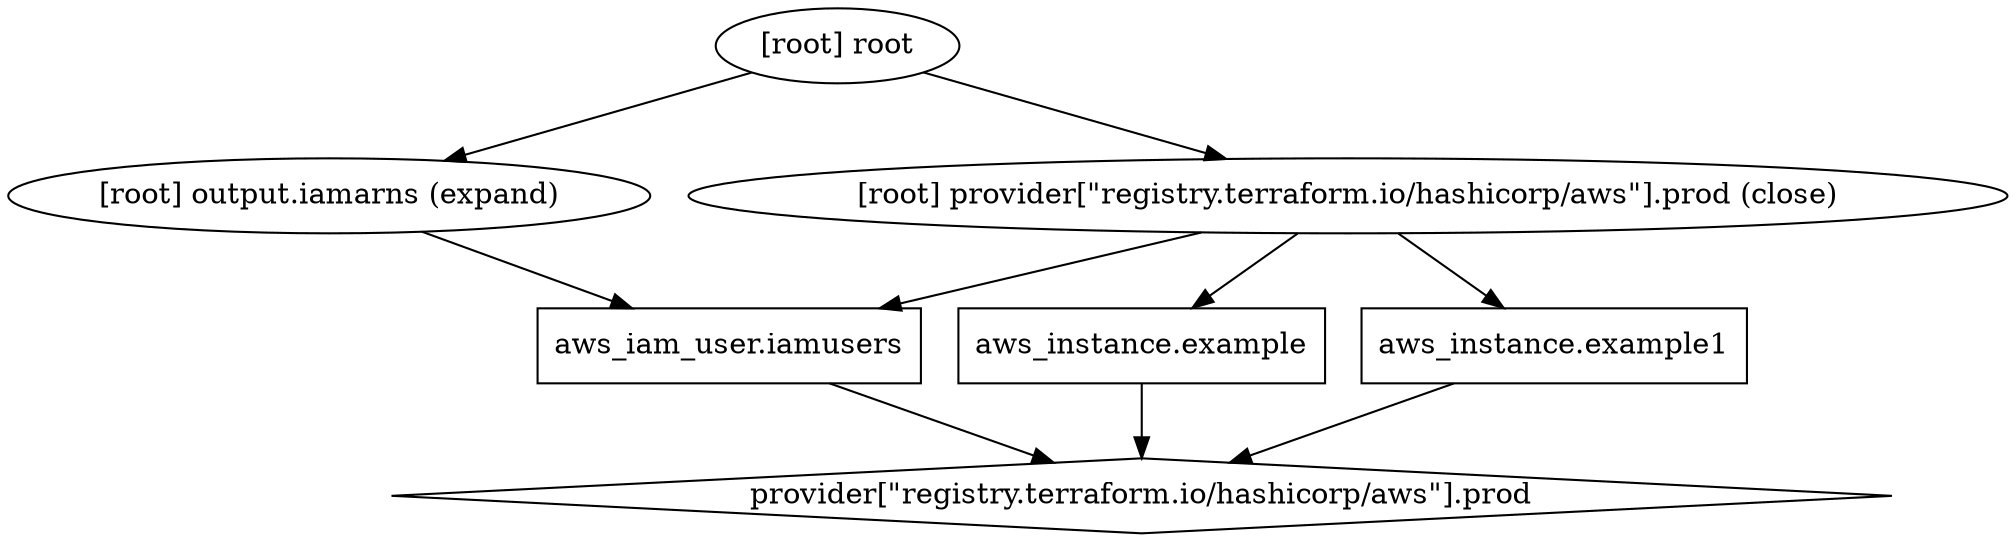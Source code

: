 digraph {
	compound = "true"
	newrank = "true"
	subgraph "root" {
		"[root] aws_iam_user.iamusers (expand)" [label = "aws_iam_user.iamusers", shape = "box"]
		"[root] aws_instance.example (expand)" [label = "aws_instance.example", shape = "box"]
		"[root] aws_instance.example1 (expand)" [label = "aws_instance.example1", shape = "box"]
		"[root] provider[\"registry.terraform.io/hashicorp/aws\"].prod" [label = "provider[\"registry.terraform.io/hashicorp/aws\"].prod", shape = "diamond"]
		"[root] aws_iam_user.iamusers (expand)" -> "[root] provider[\"registry.terraform.io/hashicorp/aws\"].prod"
		"[root] aws_instance.example (expand)" -> "[root] provider[\"registry.terraform.io/hashicorp/aws\"].prod"
		"[root] aws_instance.example1 (expand)" -> "[root] provider[\"registry.terraform.io/hashicorp/aws\"].prod"
		"[root] output.iamarns (expand)" -> "[root] aws_iam_user.iamusers (expand)"
		"[root] provider[\"registry.terraform.io/hashicorp/aws\"].prod (close)" -> "[root] aws_iam_user.iamusers (expand)"
		"[root] provider[\"registry.terraform.io/hashicorp/aws\"].prod (close)" -> "[root] aws_instance.example (expand)"
		"[root] provider[\"registry.terraform.io/hashicorp/aws\"].prod (close)" -> "[root] aws_instance.example1 (expand)"
		"[root] root" -> "[root] output.iamarns (expand)"
		"[root] root" -> "[root] provider[\"registry.terraform.io/hashicorp/aws\"].prod (close)"
	}
}

